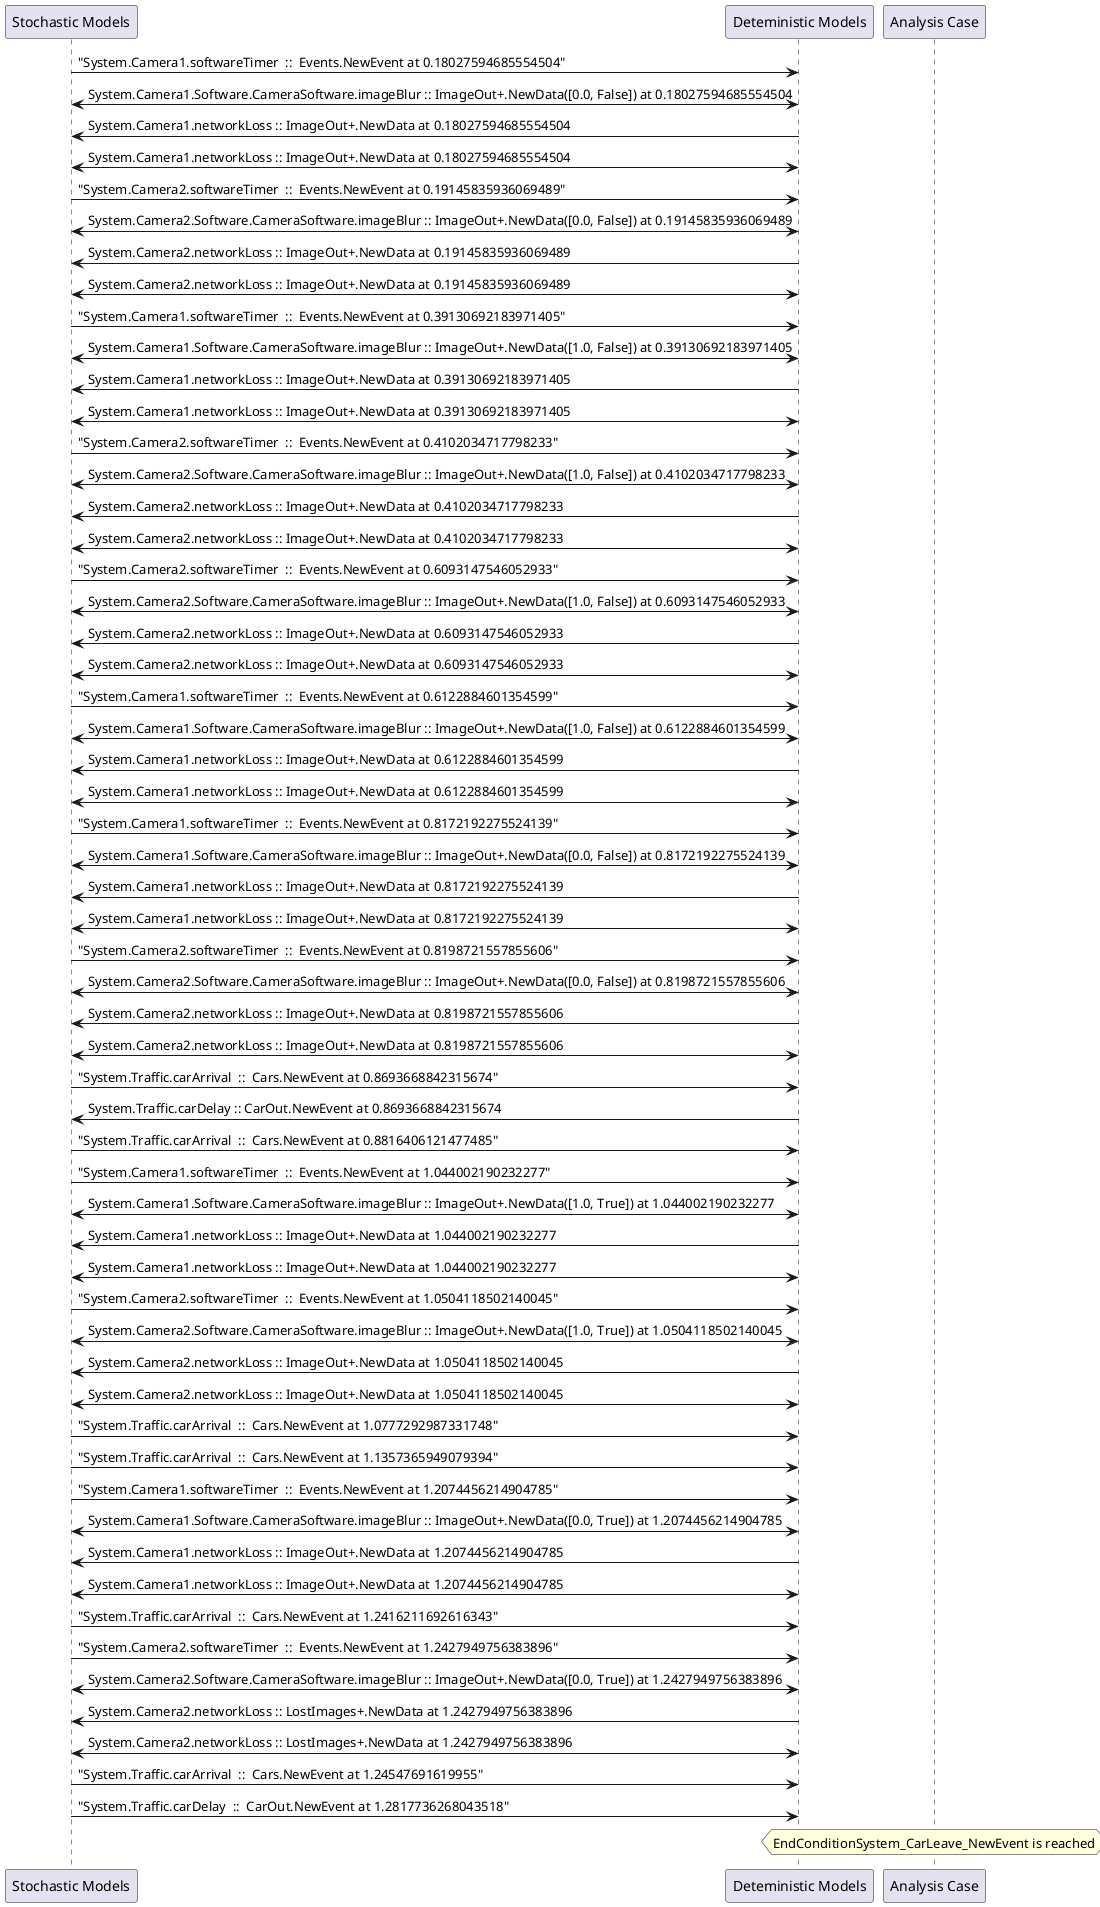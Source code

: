 
	@startuml
	participant "Stochastic Models" as stochmodel
	participant "Deteministic Models" as detmodel
	participant "Analysis Case" as analysis
	{10869_stop} stochmodel -> detmodel : "System.Camera1.softwareTimer  ::  Events.NewEvent at 0.18027594685554504"
detmodel <-> stochmodel : System.Camera1.Software.CameraSoftware.imageBlur :: ImageOut+.NewData([0.0, False]) at 0.18027594685554504
detmodel -> stochmodel : System.Camera1.networkLoss :: ImageOut+.NewData at 0.18027594685554504
detmodel <-> stochmodel : System.Camera1.networkLoss :: ImageOut+.NewData at 0.18027594685554504
{10884_stop} stochmodel -> detmodel : "System.Camera2.softwareTimer  ::  Events.NewEvent at 0.19145835936069489"
detmodel <-> stochmodel : System.Camera2.Software.CameraSoftware.imageBlur :: ImageOut+.NewData([0.0, False]) at 0.19145835936069489
detmodel -> stochmodel : System.Camera2.networkLoss :: ImageOut+.NewData at 0.19145835936069489
detmodel <-> stochmodel : System.Camera2.networkLoss :: ImageOut+.NewData at 0.19145835936069489
{10870_stop} stochmodel -> detmodel : "System.Camera1.softwareTimer  ::  Events.NewEvent at 0.39130692183971405"
detmodel <-> stochmodel : System.Camera1.Software.CameraSoftware.imageBlur :: ImageOut+.NewData([1.0, False]) at 0.39130692183971405
detmodel -> stochmodel : System.Camera1.networkLoss :: ImageOut+.NewData at 0.39130692183971405
detmodel <-> stochmodel : System.Camera1.networkLoss :: ImageOut+.NewData at 0.39130692183971405
{10885_stop} stochmodel -> detmodel : "System.Camera2.softwareTimer  ::  Events.NewEvent at 0.4102034717798233"
detmodel <-> stochmodel : System.Camera2.Software.CameraSoftware.imageBlur :: ImageOut+.NewData([1.0, False]) at 0.4102034717798233
detmodel -> stochmodel : System.Camera2.networkLoss :: ImageOut+.NewData at 0.4102034717798233
detmodel <-> stochmodel : System.Camera2.networkLoss :: ImageOut+.NewData at 0.4102034717798233
{10886_stop} stochmodel -> detmodel : "System.Camera2.softwareTimer  ::  Events.NewEvent at 0.6093147546052933"
detmodel <-> stochmodel : System.Camera2.Software.CameraSoftware.imageBlur :: ImageOut+.NewData([1.0, False]) at 0.6093147546052933
detmodel -> stochmodel : System.Camera2.networkLoss :: ImageOut+.NewData at 0.6093147546052933
detmodel <-> stochmodel : System.Camera2.networkLoss :: ImageOut+.NewData at 0.6093147546052933
{10871_stop} stochmodel -> detmodel : "System.Camera1.softwareTimer  ::  Events.NewEvent at 0.6122884601354599"
detmodel <-> stochmodel : System.Camera1.Software.CameraSoftware.imageBlur :: ImageOut+.NewData([1.0, False]) at 0.6122884601354599
detmodel -> stochmodel : System.Camera1.networkLoss :: ImageOut+.NewData at 0.6122884601354599
detmodel <-> stochmodel : System.Camera1.networkLoss :: ImageOut+.NewData at 0.6122884601354599
{10872_stop} stochmodel -> detmodel : "System.Camera1.softwareTimer  ::  Events.NewEvent at 0.8172192275524139"
detmodel <-> stochmodel : System.Camera1.Software.CameraSoftware.imageBlur :: ImageOut+.NewData([0.0, False]) at 0.8172192275524139
detmodel -> stochmodel : System.Camera1.networkLoss :: ImageOut+.NewData at 0.8172192275524139
detmodel <-> stochmodel : System.Camera1.networkLoss :: ImageOut+.NewData at 0.8172192275524139
{10887_stop} stochmodel -> detmodel : "System.Camera2.softwareTimer  ::  Events.NewEvent at 0.8198721557855606"
detmodel <-> stochmodel : System.Camera2.Software.CameraSoftware.imageBlur :: ImageOut+.NewData([0.0, False]) at 0.8198721557855606
detmodel -> stochmodel : System.Camera2.networkLoss :: ImageOut+.NewData at 0.8198721557855606
detmodel <-> stochmodel : System.Camera2.networkLoss :: ImageOut+.NewData at 0.8198721557855606
{10899_stop} stochmodel -> detmodel : "System.Traffic.carArrival  ::  Cars.NewEvent at 0.8693668842315674"
{10912_start} detmodel -> stochmodel : System.Traffic.carDelay :: CarOut.NewEvent at 0.8693668842315674
{10900_stop} stochmodel -> detmodel : "System.Traffic.carArrival  ::  Cars.NewEvent at 0.8816406121477485"
{10873_stop} stochmodel -> detmodel : "System.Camera1.softwareTimer  ::  Events.NewEvent at 1.044002190232277"
detmodel <-> stochmodel : System.Camera1.Software.CameraSoftware.imageBlur :: ImageOut+.NewData([1.0, True]) at 1.044002190232277
detmodel -> stochmodel : System.Camera1.networkLoss :: ImageOut+.NewData at 1.044002190232277
detmodel <-> stochmodel : System.Camera1.networkLoss :: ImageOut+.NewData at 1.044002190232277
{10888_stop} stochmodel -> detmodel : "System.Camera2.softwareTimer  ::  Events.NewEvent at 1.0504118502140045"
detmodel <-> stochmodel : System.Camera2.Software.CameraSoftware.imageBlur :: ImageOut+.NewData([1.0, True]) at 1.0504118502140045
detmodel -> stochmodel : System.Camera2.networkLoss :: ImageOut+.NewData at 1.0504118502140045
detmodel <-> stochmodel : System.Camera2.networkLoss :: ImageOut+.NewData at 1.0504118502140045
{10901_stop} stochmodel -> detmodel : "System.Traffic.carArrival  ::  Cars.NewEvent at 1.0777292987331748"
{10902_stop} stochmodel -> detmodel : "System.Traffic.carArrival  ::  Cars.NewEvent at 1.1357365949079394"
{10874_stop} stochmodel -> detmodel : "System.Camera1.softwareTimer  ::  Events.NewEvent at 1.2074456214904785"
detmodel <-> stochmodel : System.Camera1.Software.CameraSoftware.imageBlur :: ImageOut+.NewData([0.0, True]) at 1.2074456214904785
detmodel -> stochmodel : System.Camera1.networkLoss :: ImageOut+.NewData at 1.2074456214904785
detmodel <-> stochmodel : System.Camera1.networkLoss :: ImageOut+.NewData at 1.2074456214904785
{10903_stop} stochmodel -> detmodel : "System.Traffic.carArrival  ::  Cars.NewEvent at 1.2416211692616343"
{10889_stop} stochmodel -> detmodel : "System.Camera2.softwareTimer  ::  Events.NewEvent at 1.2427949756383896"
detmodel <-> stochmodel : System.Camera2.Software.CameraSoftware.imageBlur :: ImageOut+.NewData([0.0, True]) at 1.2427949756383896
detmodel -> stochmodel : System.Camera2.networkLoss :: LostImages+.NewData at 1.2427949756383896
detmodel <-> stochmodel : System.Camera2.networkLoss :: LostImages+.NewData at 1.2427949756383896
{10904_stop} stochmodel -> detmodel : "System.Traffic.carArrival  ::  Cars.NewEvent at 1.24547691619955"
{10912_stop} stochmodel -> detmodel : "System.Traffic.carDelay  ::  CarOut.NewEvent at 1.2817736268043518"
{10912_start} <-> {10912_stop} : delay
hnote over analysis 
EndConditionSystem_CarLeave_NewEvent is reached
endnote
@enduml